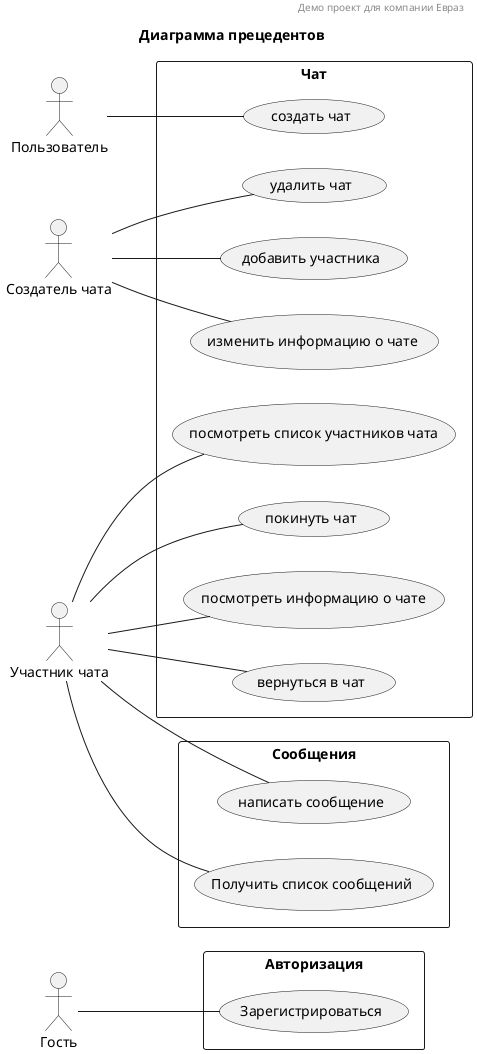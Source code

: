 @startuml

header Демо проект для компании Евраз
title Диаграмма прецедентов

left to right direction

rectangle "Авторизация" {
  usecase "Зарегистрироваться" as sign_up
'  usecase "Авторизоваться" as sign_in
'  usecase "Разлогиниться" as logout

}

rectangle "Чат" {
  usecase "создать чат" as create_chat
  usecase "изменить информацию о чате" as change_chat
  usecase "посмотреть информацию о чате" as chat_info
  usecase "удалить чат" as delete_chat
  usecase "добавить участника" as add_user
  usecase "покинуть чат" as leave_chat
  usecase "вернуться в чат" as return_in_chat
  usecase "посмотреть список участников чата" as get_users_list
}


'rectangle "Пользователи" {
'  usecase "Найти пользователя" as search_user
'}

rectangle "Сообщения" {
  usecase "написать сообщение" as create_message
  usecase "Получить список сообщений" as get_messages_list

}


actor "Гость" as guest
guest -- sign_up
'guest -- sign_in

actor "Пользователь" as user
'user -- logout
user -- create_chat


actor "Создатель чата" as chat_creator
chat_creator -- change_chat
chat_creator -- delete_chat
chat_creator -- add_user
'chat_creator -- search_user

actor "Участник чата" as chat_participant
chat_participant -- get_messages_list
chat_participant -- get_users_list
chat_participant -- chat_info
chat_participant -- create_message
chat_participant -- return_in_chat
chat_participant -- leave_chat
@enduml